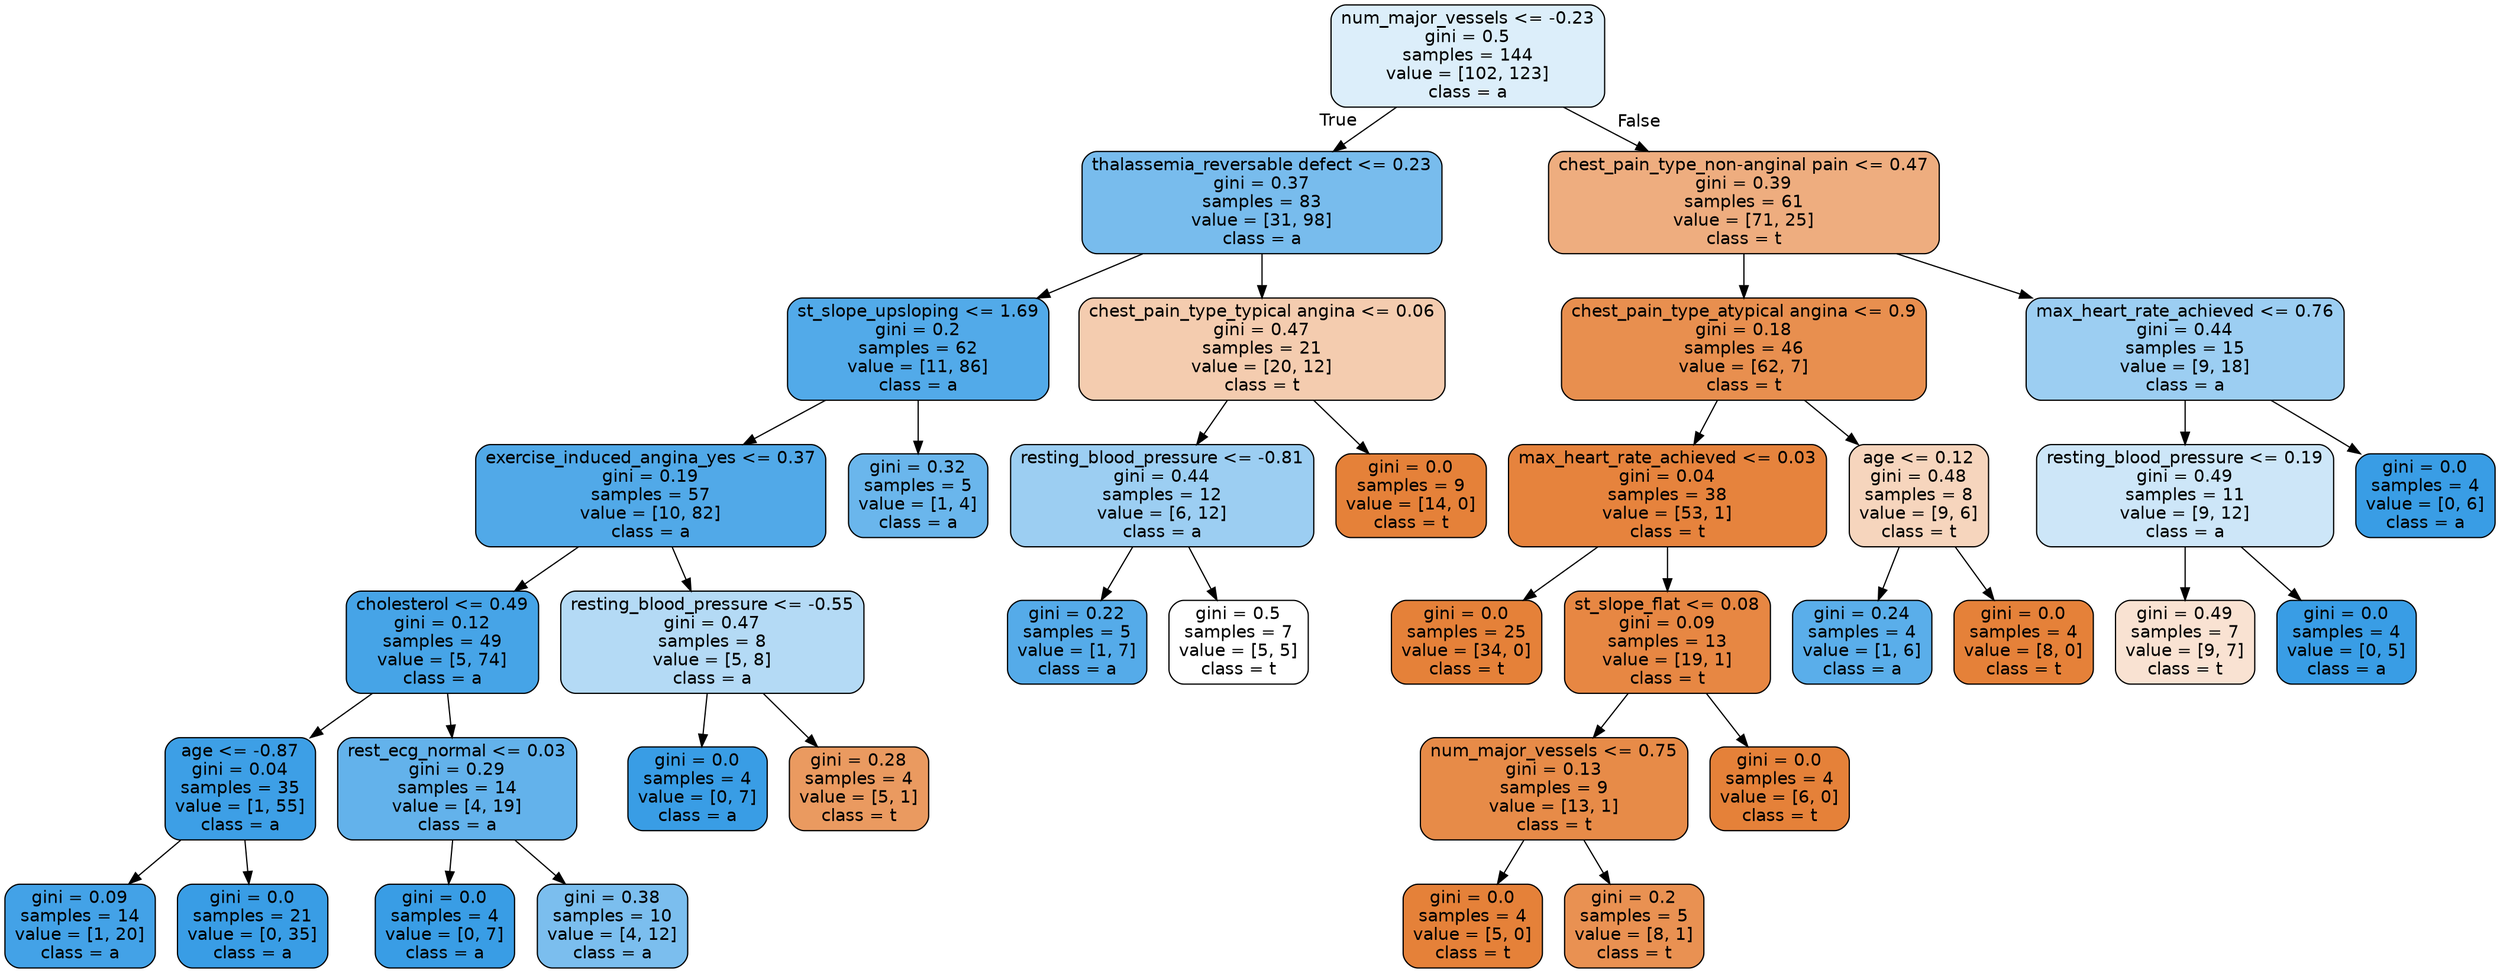 digraph Tree {
node [shape=box, style="filled, rounded", color="black", fontname=helvetica] ;
edge [fontname=helvetica] ;
0 [label="num_major_vessels <= -0.23\ngini = 0.5\nsamples = 144\nvalue = [102, 123]\nclass = a", fillcolor="#399de52c"] ;
1 [label="thalassemia_reversable defect <= 0.23\ngini = 0.37\nsamples = 83\nvalue = [31, 98]\nclass = a", fillcolor="#399de5ae"] ;
0 -> 1 [labeldistance=2.5, labelangle=45, headlabel="True"] ;
2 [label="st_slope_upsloping <= 1.69\ngini = 0.2\nsamples = 62\nvalue = [11, 86]\nclass = a", fillcolor="#399de5de"] ;
1 -> 2 ;
3 [label="exercise_induced_angina_yes <= 0.37\ngini = 0.19\nsamples = 57\nvalue = [10, 82]\nclass = a", fillcolor="#399de5e0"] ;
2 -> 3 ;
4 [label="cholesterol <= 0.49\ngini = 0.12\nsamples = 49\nvalue = [5, 74]\nclass = a", fillcolor="#399de5ee"] ;
3 -> 4 ;
5 [label="age <= -0.87\ngini = 0.04\nsamples = 35\nvalue = [1, 55]\nclass = a", fillcolor="#399de5fa"] ;
4 -> 5 ;
6 [label="gini = 0.09\nsamples = 14\nvalue = [1, 20]\nclass = a", fillcolor="#399de5f2"] ;
5 -> 6 ;
7 [label="gini = 0.0\nsamples = 21\nvalue = [0, 35]\nclass = a", fillcolor="#399de5ff"] ;
5 -> 7 ;
8 [label="rest_ecg_normal <= 0.03\ngini = 0.29\nsamples = 14\nvalue = [4, 19]\nclass = a", fillcolor="#399de5c9"] ;
4 -> 8 ;
9 [label="gini = 0.0\nsamples = 4\nvalue = [0, 7]\nclass = a", fillcolor="#399de5ff"] ;
8 -> 9 ;
10 [label="gini = 0.38\nsamples = 10\nvalue = [4, 12]\nclass = a", fillcolor="#399de5aa"] ;
8 -> 10 ;
11 [label="resting_blood_pressure <= -0.55\ngini = 0.47\nsamples = 8\nvalue = [5, 8]\nclass = a", fillcolor="#399de560"] ;
3 -> 11 ;
12 [label="gini = 0.0\nsamples = 4\nvalue = [0, 7]\nclass = a", fillcolor="#399de5ff"] ;
11 -> 12 ;
13 [label="gini = 0.28\nsamples = 4\nvalue = [5, 1]\nclass = t", fillcolor="#e58139cc"] ;
11 -> 13 ;
14 [label="gini = 0.32\nsamples = 5\nvalue = [1, 4]\nclass = a", fillcolor="#399de5bf"] ;
2 -> 14 ;
15 [label="chest_pain_type_typical angina <= 0.06\ngini = 0.47\nsamples = 21\nvalue = [20, 12]\nclass = t", fillcolor="#e5813966"] ;
1 -> 15 ;
16 [label="resting_blood_pressure <= -0.81\ngini = 0.44\nsamples = 12\nvalue = [6, 12]\nclass = a", fillcolor="#399de57f"] ;
15 -> 16 ;
17 [label="gini = 0.22\nsamples = 5\nvalue = [1, 7]\nclass = a", fillcolor="#399de5db"] ;
16 -> 17 ;
18 [label="gini = 0.5\nsamples = 7\nvalue = [5, 5]\nclass = t", fillcolor="#e5813900"] ;
16 -> 18 ;
19 [label="gini = 0.0\nsamples = 9\nvalue = [14, 0]\nclass = t", fillcolor="#e58139ff"] ;
15 -> 19 ;
20 [label="chest_pain_type_non-anginal pain <= 0.47\ngini = 0.39\nsamples = 61\nvalue = [71, 25]\nclass = t", fillcolor="#e58139a5"] ;
0 -> 20 [labeldistance=2.5, labelangle=-45, headlabel="False"] ;
21 [label="chest_pain_type_atypical angina <= 0.9\ngini = 0.18\nsamples = 46\nvalue = [62, 7]\nclass = t", fillcolor="#e58139e2"] ;
20 -> 21 ;
22 [label="max_heart_rate_achieved <= 0.03\ngini = 0.04\nsamples = 38\nvalue = [53, 1]\nclass = t", fillcolor="#e58139fa"] ;
21 -> 22 ;
23 [label="gini = 0.0\nsamples = 25\nvalue = [34, 0]\nclass = t", fillcolor="#e58139ff"] ;
22 -> 23 ;
24 [label="st_slope_flat <= 0.08\ngini = 0.09\nsamples = 13\nvalue = [19, 1]\nclass = t", fillcolor="#e58139f2"] ;
22 -> 24 ;
25 [label="num_major_vessels <= 0.75\ngini = 0.13\nsamples = 9\nvalue = [13, 1]\nclass = t", fillcolor="#e58139eb"] ;
24 -> 25 ;
26 [label="gini = 0.0\nsamples = 4\nvalue = [5, 0]\nclass = t", fillcolor="#e58139ff"] ;
25 -> 26 ;
27 [label="gini = 0.2\nsamples = 5\nvalue = [8, 1]\nclass = t", fillcolor="#e58139df"] ;
25 -> 27 ;
28 [label="gini = 0.0\nsamples = 4\nvalue = [6, 0]\nclass = t", fillcolor="#e58139ff"] ;
24 -> 28 ;
29 [label="age <= 0.12\ngini = 0.48\nsamples = 8\nvalue = [9, 6]\nclass = t", fillcolor="#e5813955"] ;
21 -> 29 ;
30 [label="gini = 0.24\nsamples = 4\nvalue = [1, 6]\nclass = a", fillcolor="#399de5d4"] ;
29 -> 30 ;
31 [label="gini = 0.0\nsamples = 4\nvalue = [8, 0]\nclass = t", fillcolor="#e58139ff"] ;
29 -> 31 ;
32 [label="max_heart_rate_achieved <= 0.76\ngini = 0.44\nsamples = 15\nvalue = [9, 18]\nclass = a", fillcolor="#399de57f"] ;
20 -> 32 ;
33 [label="resting_blood_pressure <= 0.19\ngini = 0.49\nsamples = 11\nvalue = [9, 12]\nclass = a", fillcolor="#399de540"] ;
32 -> 33 ;
34 [label="gini = 0.49\nsamples = 7\nvalue = [9, 7]\nclass = t", fillcolor="#e5813939"] ;
33 -> 34 ;
35 [label="gini = 0.0\nsamples = 4\nvalue = [0, 5]\nclass = a", fillcolor="#399de5ff"] ;
33 -> 35 ;
36 [label="gini = 0.0\nsamples = 4\nvalue = [0, 6]\nclass = a", fillcolor="#399de5ff"] ;
32 -> 36 ;
}
